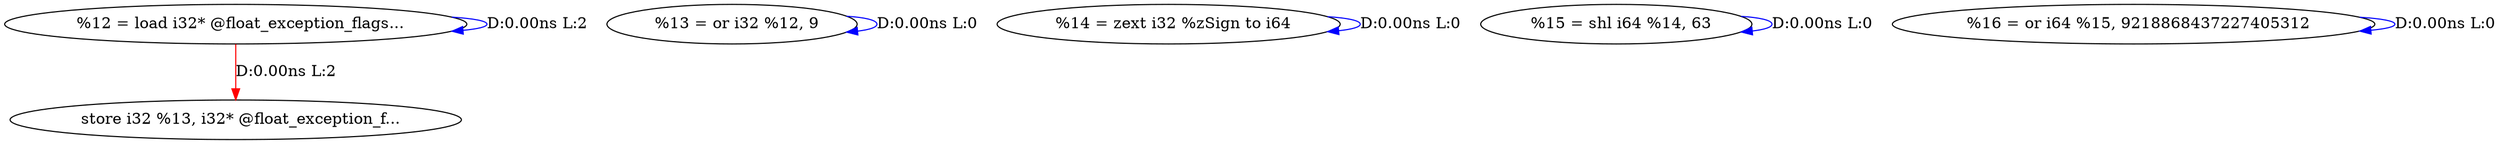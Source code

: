 digraph {
Node0x34613c0[label="  %12 = load i32* @float_exception_flags..."];
Node0x34613c0 -> Node0x34613c0[label="D:0.00ns L:2",color=blue];
Node0x34614a0[label="  store i32 %13, i32* @float_exception_f..."];
Node0x34613c0 -> Node0x34614a0[label="D:0.00ns L:2",color=red];
Node0x345fb20[label="  %13 = or i32 %12, 9"];
Node0x345fb20 -> Node0x345fb20[label="D:0.00ns L:0",color=blue];
Node0x3461580[label="  %14 = zext i32 %zSign to i64"];
Node0x3461580 -> Node0x3461580[label="D:0.00ns L:0",color=blue];
Node0x3461660[label="  %15 = shl i64 %14, 63"];
Node0x3461660 -> Node0x3461660[label="D:0.00ns L:0",color=blue];
Node0x3461740[label="  %16 = or i64 %15, 9218868437227405312"];
Node0x3461740 -> Node0x3461740[label="D:0.00ns L:0",color=blue];
}
